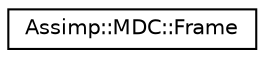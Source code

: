 digraph "Graphical Class Hierarchy"
{
  edge [fontname="Helvetica",fontsize="10",labelfontname="Helvetica",labelfontsize="10"];
  node [fontname="Helvetica",fontsize="10",shape=record];
  rankdir="LR";
  Node1 [label="Assimp::MDC::Frame",height=0.2,width=0.4,color="black", fillcolor="white", style="filled",URL="$struct_assimp_1_1_m_d_c_1_1_frame.html",tooltip="Data structure for a MDC frame. "];
}
